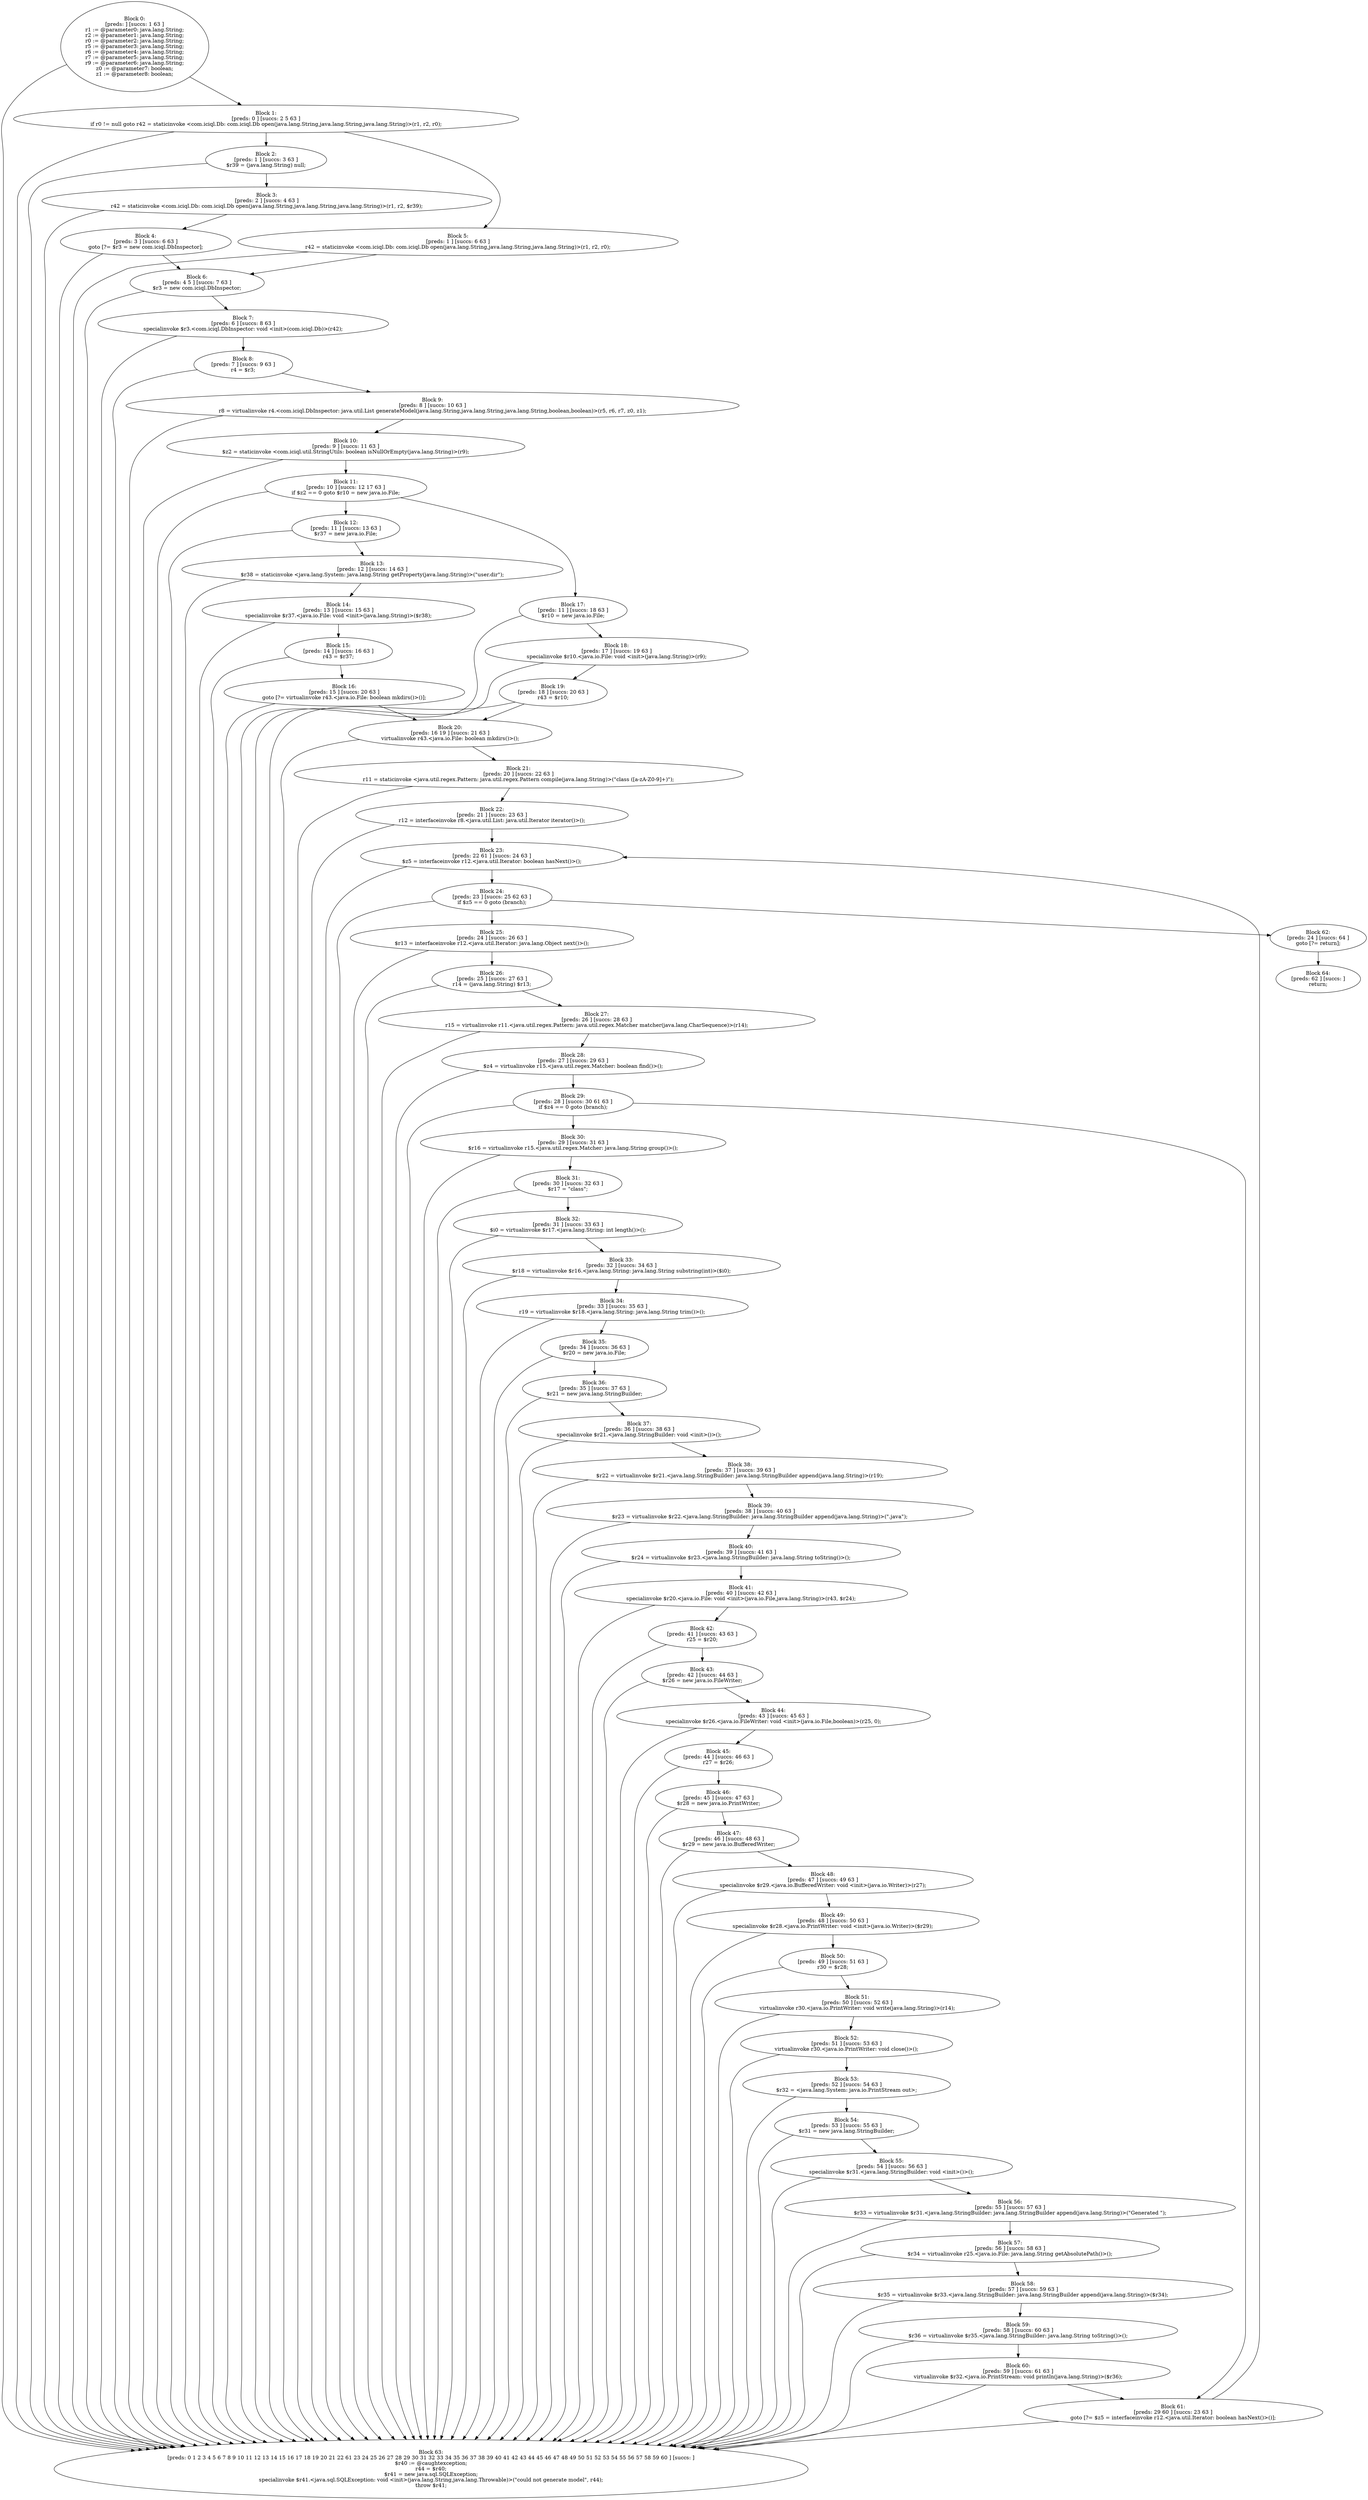 digraph "unitGraph" {
    "Block 0:
[preds: ] [succs: 1 63 ]
r1 := @parameter0: java.lang.String;
r2 := @parameter1: java.lang.String;
r0 := @parameter2: java.lang.String;
r5 := @parameter3: java.lang.String;
r6 := @parameter4: java.lang.String;
r7 := @parameter5: java.lang.String;
r9 := @parameter6: java.lang.String;
z0 := @parameter7: boolean;
z1 := @parameter8: boolean;
"
    "Block 1:
[preds: 0 ] [succs: 2 5 63 ]
if r0 != null goto r42 = staticinvoke <com.iciql.Db: com.iciql.Db open(java.lang.String,java.lang.String,java.lang.String)>(r1, r2, r0);
"
    "Block 2:
[preds: 1 ] [succs: 3 63 ]
$r39 = (java.lang.String) null;
"
    "Block 3:
[preds: 2 ] [succs: 4 63 ]
r42 = staticinvoke <com.iciql.Db: com.iciql.Db open(java.lang.String,java.lang.String,java.lang.String)>(r1, r2, $r39);
"
    "Block 4:
[preds: 3 ] [succs: 6 63 ]
goto [?= $r3 = new com.iciql.DbInspector];
"
    "Block 5:
[preds: 1 ] [succs: 6 63 ]
r42 = staticinvoke <com.iciql.Db: com.iciql.Db open(java.lang.String,java.lang.String,java.lang.String)>(r1, r2, r0);
"
    "Block 6:
[preds: 4 5 ] [succs: 7 63 ]
$r3 = new com.iciql.DbInspector;
"
    "Block 7:
[preds: 6 ] [succs: 8 63 ]
specialinvoke $r3.<com.iciql.DbInspector: void <init>(com.iciql.Db)>(r42);
"
    "Block 8:
[preds: 7 ] [succs: 9 63 ]
r4 = $r3;
"
    "Block 9:
[preds: 8 ] [succs: 10 63 ]
r8 = virtualinvoke r4.<com.iciql.DbInspector: java.util.List generateModel(java.lang.String,java.lang.String,java.lang.String,boolean,boolean)>(r5, r6, r7, z0, z1);
"
    "Block 10:
[preds: 9 ] [succs: 11 63 ]
$z2 = staticinvoke <com.iciql.util.StringUtils: boolean isNullOrEmpty(java.lang.String)>(r9);
"
    "Block 11:
[preds: 10 ] [succs: 12 17 63 ]
if $z2 == 0 goto $r10 = new java.io.File;
"
    "Block 12:
[preds: 11 ] [succs: 13 63 ]
$r37 = new java.io.File;
"
    "Block 13:
[preds: 12 ] [succs: 14 63 ]
$r38 = staticinvoke <java.lang.System: java.lang.String getProperty(java.lang.String)>(\"user.dir\");
"
    "Block 14:
[preds: 13 ] [succs: 15 63 ]
specialinvoke $r37.<java.io.File: void <init>(java.lang.String)>($r38);
"
    "Block 15:
[preds: 14 ] [succs: 16 63 ]
r43 = $r37;
"
    "Block 16:
[preds: 15 ] [succs: 20 63 ]
goto [?= virtualinvoke r43.<java.io.File: boolean mkdirs()>()];
"
    "Block 17:
[preds: 11 ] [succs: 18 63 ]
$r10 = new java.io.File;
"
    "Block 18:
[preds: 17 ] [succs: 19 63 ]
specialinvoke $r10.<java.io.File: void <init>(java.lang.String)>(r9);
"
    "Block 19:
[preds: 18 ] [succs: 20 63 ]
r43 = $r10;
"
    "Block 20:
[preds: 16 19 ] [succs: 21 63 ]
virtualinvoke r43.<java.io.File: boolean mkdirs()>();
"
    "Block 21:
[preds: 20 ] [succs: 22 63 ]
r11 = staticinvoke <java.util.regex.Pattern: java.util.regex.Pattern compile(java.lang.String)>(\"class ([a-zA-Z0-9]+)\");
"
    "Block 22:
[preds: 21 ] [succs: 23 63 ]
r12 = interfaceinvoke r8.<java.util.List: java.util.Iterator iterator()>();
"
    "Block 23:
[preds: 22 61 ] [succs: 24 63 ]
$z5 = interfaceinvoke r12.<java.util.Iterator: boolean hasNext()>();
"
    "Block 24:
[preds: 23 ] [succs: 25 62 63 ]
if $z5 == 0 goto (branch);
"
    "Block 25:
[preds: 24 ] [succs: 26 63 ]
$r13 = interfaceinvoke r12.<java.util.Iterator: java.lang.Object next()>();
"
    "Block 26:
[preds: 25 ] [succs: 27 63 ]
r14 = (java.lang.String) $r13;
"
    "Block 27:
[preds: 26 ] [succs: 28 63 ]
r15 = virtualinvoke r11.<java.util.regex.Pattern: java.util.regex.Matcher matcher(java.lang.CharSequence)>(r14);
"
    "Block 28:
[preds: 27 ] [succs: 29 63 ]
$z4 = virtualinvoke r15.<java.util.regex.Matcher: boolean find()>();
"
    "Block 29:
[preds: 28 ] [succs: 30 61 63 ]
if $z4 == 0 goto (branch);
"
    "Block 30:
[preds: 29 ] [succs: 31 63 ]
$r16 = virtualinvoke r15.<java.util.regex.Matcher: java.lang.String group()>();
"
    "Block 31:
[preds: 30 ] [succs: 32 63 ]
$r17 = \"class\";
"
    "Block 32:
[preds: 31 ] [succs: 33 63 ]
$i0 = virtualinvoke $r17.<java.lang.String: int length()>();
"
    "Block 33:
[preds: 32 ] [succs: 34 63 ]
$r18 = virtualinvoke $r16.<java.lang.String: java.lang.String substring(int)>($i0);
"
    "Block 34:
[preds: 33 ] [succs: 35 63 ]
r19 = virtualinvoke $r18.<java.lang.String: java.lang.String trim()>();
"
    "Block 35:
[preds: 34 ] [succs: 36 63 ]
$r20 = new java.io.File;
"
    "Block 36:
[preds: 35 ] [succs: 37 63 ]
$r21 = new java.lang.StringBuilder;
"
    "Block 37:
[preds: 36 ] [succs: 38 63 ]
specialinvoke $r21.<java.lang.StringBuilder: void <init>()>();
"
    "Block 38:
[preds: 37 ] [succs: 39 63 ]
$r22 = virtualinvoke $r21.<java.lang.StringBuilder: java.lang.StringBuilder append(java.lang.String)>(r19);
"
    "Block 39:
[preds: 38 ] [succs: 40 63 ]
$r23 = virtualinvoke $r22.<java.lang.StringBuilder: java.lang.StringBuilder append(java.lang.String)>(\".java\");
"
    "Block 40:
[preds: 39 ] [succs: 41 63 ]
$r24 = virtualinvoke $r23.<java.lang.StringBuilder: java.lang.String toString()>();
"
    "Block 41:
[preds: 40 ] [succs: 42 63 ]
specialinvoke $r20.<java.io.File: void <init>(java.io.File,java.lang.String)>(r43, $r24);
"
    "Block 42:
[preds: 41 ] [succs: 43 63 ]
r25 = $r20;
"
    "Block 43:
[preds: 42 ] [succs: 44 63 ]
$r26 = new java.io.FileWriter;
"
    "Block 44:
[preds: 43 ] [succs: 45 63 ]
specialinvoke $r26.<java.io.FileWriter: void <init>(java.io.File,boolean)>(r25, 0);
"
    "Block 45:
[preds: 44 ] [succs: 46 63 ]
r27 = $r26;
"
    "Block 46:
[preds: 45 ] [succs: 47 63 ]
$r28 = new java.io.PrintWriter;
"
    "Block 47:
[preds: 46 ] [succs: 48 63 ]
$r29 = new java.io.BufferedWriter;
"
    "Block 48:
[preds: 47 ] [succs: 49 63 ]
specialinvoke $r29.<java.io.BufferedWriter: void <init>(java.io.Writer)>(r27);
"
    "Block 49:
[preds: 48 ] [succs: 50 63 ]
specialinvoke $r28.<java.io.PrintWriter: void <init>(java.io.Writer)>($r29);
"
    "Block 50:
[preds: 49 ] [succs: 51 63 ]
r30 = $r28;
"
    "Block 51:
[preds: 50 ] [succs: 52 63 ]
virtualinvoke r30.<java.io.PrintWriter: void write(java.lang.String)>(r14);
"
    "Block 52:
[preds: 51 ] [succs: 53 63 ]
virtualinvoke r30.<java.io.PrintWriter: void close()>();
"
    "Block 53:
[preds: 52 ] [succs: 54 63 ]
$r32 = <java.lang.System: java.io.PrintStream out>;
"
    "Block 54:
[preds: 53 ] [succs: 55 63 ]
$r31 = new java.lang.StringBuilder;
"
    "Block 55:
[preds: 54 ] [succs: 56 63 ]
specialinvoke $r31.<java.lang.StringBuilder: void <init>()>();
"
    "Block 56:
[preds: 55 ] [succs: 57 63 ]
$r33 = virtualinvoke $r31.<java.lang.StringBuilder: java.lang.StringBuilder append(java.lang.String)>(\"Generated \");
"
    "Block 57:
[preds: 56 ] [succs: 58 63 ]
$r34 = virtualinvoke r25.<java.io.File: java.lang.String getAbsolutePath()>();
"
    "Block 58:
[preds: 57 ] [succs: 59 63 ]
$r35 = virtualinvoke $r33.<java.lang.StringBuilder: java.lang.StringBuilder append(java.lang.String)>($r34);
"
    "Block 59:
[preds: 58 ] [succs: 60 63 ]
$r36 = virtualinvoke $r35.<java.lang.StringBuilder: java.lang.String toString()>();
"
    "Block 60:
[preds: 59 ] [succs: 61 63 ]
virtualinvoke $r32.<java.io.PrintStream: void println(java.lang.String)>($r36);
"
    "Block 61:
[preds: 29 60 ] [succs: 23 63 ]
goto [?= $z5 = interfaceinvoke r12.<java.util.Iterator: boolean hasNext()>()];
"
    "Block 62:
[preds: 24 ] [succs: 64 ]
goto [?= return];
"
    "Block 63:
[preds: 0 1 2 3 4 5 6 7 8 9 10 11 12 13 14 15 16 17 18 19 20 21 22 61 23 24 25 26 27 28 29 30 31 32 33 34 35 36 37 38 39 40 41 42 43 44 45 46 47 48 49 50 51 52 53 54 55 56 57 58 59 60 ] [succs: ]
$r40 := @caughtexception;
r44 = $r40;
$r41 = new java.sql.SQLException;
specialinvoke $r41.<java.sql.SQLException: void <init>(java.lang.String,java.lang.Throwable)>(\"could not generate model\", r44);
throw $r41;
"
    "Block 64:
[preds: 62 ] [succs: ]
return;
"
    "Block 0:
[preds: ] [succs: 1 63 ]
r1 := @parameter0: java.lang.String;
r2 := @parameter1: java.lang.String;
r0 := @parameter2: java.lang.String;
r5 := @parameter3: java.lang.String;
r6 := @parameter4: java.lang.String;
r7 := @parameter5: java.lang.String;
r9 := @parameter6: java.lang.String;
z0 := @parameter7: boolean;
z1 := @parameter8: boolean;
"->"Block 1:
[preds: 0 ] [succs: 2 5 63 ]
if r0 != null goto r42 = staticinvoke <com.iciql.Db: com.iciql.Db open(java.lang.String,java.lang.String,java.lang.String)>(r1, r2, r0);
";
    "Block 0:
[preds: ] [succs: 1 63 ]
r1 := @parameter0: java.lang.String;
r2 := @parameter1: java.lang.String;
r0 := @parameter2: java.lang.String;
r5 := @parameter3: java.lang.String;
r6 := @parameter4: java.lang.String;
r7 := @parameter5: java.lang.String;
r9 := @parameter6: java.lang.String;
z0 := @parameter7: boolean;
z1 := @parameter8: boolean;
"->"Block 63:
[preds: 0 1 2 3 4 5 6 7 8 9 10 11 12 13 14 15 16 17 18 19 20 21 22 61 23 24 25 26 27 28 29 30 31 32 33 34 35 36 37 38 39 40 41 42 43 44 45 46 47 48 49 50 51 52 53 54 55 56 57 58 59 60 ] [succs: ]
$r40 := @caughtexception;
r44 = $r40;
$r41 = new java.sql.SQLException;
specialinvoke $r41.<java.sql.SQLException: void <init>(java.lang.String,java.lang.Throwable)>(\"could not generate model\", r44);
throw $r41;
";
    "Block 1:
[preds: 0 ] [succs: 2 5 63 ]
if r0 != null goto r42 = staticinvoke <com.iciql.Db: com.iciql.Db open(java.lang.String,java.lang.String,java.lang.String)>(r1, r2, r0);
"->"Block 2:
[preds: 1 ] [succs: 3 63 ]
$r39 = (java.lang.String) null;
";
    "Block 1:
[preds: 0 ] [succs: 2 5 63 ]
if r0 != null goto r42 = staticinvoke <com.iciql.Db: com.iciql.Db open(java.lang.String,java.lang.String,java.lang.String)>(r1, r2, r0);
"->"Block 5:
[preds: 1 ] [succs: 6 63 ]
r42 = staticinvoke <com.iciql.Db: com.iciql.Db open(java.lang.String,java.lang.String,java.lang.String)>(r1, r2, r0);
";
    "Block 1:
[preds: 0 ] [succs: 2 5 63 ]
if r0 != null goto r42 = staticinvoke <com.iciql.Db: com.iciql.Db open(java.lang.String,java.lang.String,java.lang.String)>(r1, r2, r0);
"->"Block 63:
[preds: 0 1 2 3 4 5 6 7 8 9 10 11 12 13 14 15 16 17 18 19 20 21 22 61 23 24 25 26 27 28 29 30 31 32 33 34 35 36 37 38 39 40 41 42 43 44 45 46 47 48 49 50 51 52 53 54 55 56 57 58 59 60 ] [succs: ]
$r40 := @caughtexception;
r44 = $r40;
$r41 = new java.sql.SQLException;
specialinvoke $r41.<java.sql.SQLException: void <init>(java.lang.String,java.lang.Throwable)>(\"could not generate model\", r44);
throw $r41;
";
    "Block 2:
[preds: 1 ] [succs: 3 63 ]
$r39 = (java.lang.String) null;
"->"Block 3:
[preds: 2 ] [succs: 4 63 ]
r42 = staticinvoke <com.iciql.Db: com.iciql.Db open(java.lang.String,java.lang.String,java.lang.String)>(r1, r2, $r39);
";
    "Block 2:
[preds: 1 ] [succs: 3 63 ]
$r39 = (java.lang.String) null;
"->"Block 63:
[preds: 0 1 2 3 4 5 6 7 8 9 10 11 12 13 14 15 16 17 18 19 20 21 22 61 23 24 25 26 27 28 29 30 31 32 33 34 35 36 37 38 39 40 41 42 43 44 45 46 47 48 49 50 51 52 53 54 55 56 57 58 59 60 ] [succs: ]
$r40 := @caughtexception;
r44 = $r40;
$r41 = new java.sql.SQLException;
specialinvoke $r41.<java.sql.SQLException: void <init>(java.lang.String,java.lang.Throwable)>(\"could not generate model\", r44);
throw $r41;
";
    "Block 3:
[preds: 2 ] [succs: 4 63 ]
r42 = staticinvoke <com.iciql.Db: com.iciql.Db open(java.lang.String,java.lang.String,java.lang.String)>(r1, r2, $r39);
"->"Block 4:
[preds: 3 ] [succs: 6 63 ]
goto [?= $r3 = new com.iciql.DbInspector];
";
    "Block 3:
[preds: 2 ] [succs: 4 63 ]
r42 = staticinvoke <com.iciql.Db: com.iciql.Db open(java.lang.String,java.lang.String,java.lang.String)>(r1, r2, $r39);
"->"Block 63:
[preds: 0 1 2 3 4 5 6 7 8 9 10 11 12 13 14 15 16 17 18 19 20 21 22 61 23 24 25 26 27 28 29 30 31 32 33 34 35 36 37 38 39 40 41 42 43 44 45 46 47 48 49 50 51 52 53 54 55 56 57 58 59 60 ] [succs: ]
$r40 := @caughtexception;
r44 = $r40;
$r41 = new java.sql.SQLException;
specialinvoke $r41.<java.sql.SQLException: void <init>(java.lang.String,java.lang.Throwable)>(\"could not generate model\", r44);
throw $r41;
";
    "Block 4:
[preds: 3 ] [succs: 6 63 ]
goto [?= $r3 = new com.iciql.DbInspector];
"->"Block 6:
[preds: 4 5 ] [succs: 7 63 ]
$r3 = new com.iciql.DbInspector;
";
    "Block 4:
[preds: 3 ] [succs: 6 63 ]
goto [?= $r3 = new com.iciql.DbInspector];
"->"Block 63:
[preds: 0 1 2 3 4 5 6 7 8 9 10 11 12 13 14 15 16 17 18 19 20 21 22 61 23 24 25 26 27 28 29 30 31 32 33 34 35 36 37 38 39 40 41 42 43 44 45 46 47 48 49 50 51 52 53 54 55 56 57 58 59 60 ] [succs: ]
$r40 := @caughtexception;
r44 = $r40;
$r41 = new java.sql.SQLException;
specialinvoke $r41.<java.sql.SQLException: void <init>(java.lang.String,java.lang.Throwable)>(\"could not generate model\", r44);
throw $r41;
";
    "Block 5:
[preds: 1 ] [succs: 6 63 ]
r42 = staticinvoke <com.iciql.Db: com.iciql.Db open(java.lang.String,java.lang.String,java.lang.String)>(r1, r2, r0);
"->"Block 6:
[preds: 4 5 ] [succs: 7 63 ]
$r3 = new com.iciql.DbInspector;
";
    "Block 5:
[preds: 1 ] [succs: 6 63 ]
r42 = staticinvoke <com.iciql.Db: com.iciql.Db open(java.lang.String,java.lang.String,java.lang.String)>(r1, r2, r0);
"->"Block 63:
[preds: 0 1 2 3 4 5 6 7 8 9 10 11 12 13 14 15 16 17 18 19 20 21 22 61 23 24 25 26 27 28 29 30 31 32 33 34 35 36 37 38 39 40 41 42 43 44 45 46 47 48 49 50 51 52 53 54 55 56 57 58 59 60 ] [succs: ]
$r40 := @caughtexception;
r44 = $r40;
$r41 = new java.sql.SQLException;
specialinvoke $r41.<java.sql.SQLException: void <init>(java.lang.String,java.lang.Throwable)>(\"could not generate model\", r44);
throw $r41;
";
    "Block 6:
[preds: 4 5 ] [succs: 7 63 ]
$r3 = new com.iciql.DbInspector;
"->"Block 7:
[preds: 6 ] [succs: 8 63 ]
specialinvoke $r3.<com.iciql.DbInspector: void <init>(com.iciql.Db)>(r42);
";
    "Block 6:
[preds: 4 5 ] [succs: 7 63 ]
$r3 = new com.iciql.DbInspector;
"->"Block 63:
[preds: 0 1 2 3 4 5 6 7 8 9 10 11 12 13 14 15 16 17 18 19 20 21 22 61 23 24 25 26 27 28 29 30 31 32 33 34 35 36 37 38 39 40 41 42 43 44 45 46 47 48 49 50 51 52 53 54 55 56 57 58 59 60 ] [succs: ]
$r40 := @caughtexception;
r44 = $r40;
$r41 = new java.sql.SQLException;
specialinvoke $r41.<java.sql.SQLException: void <init>(java.lang.String,java.lang.Throwable)>(\"could not generate model\", r44);
throw $r41;
";
    "Block 7:
[preds: 6 ] [succs: 8 63 ]
specialinvoke $r3.<com.iciql.DbInspector: void <init>(com.iciql.Db)>(r42);
"->"Block 8:
[preds: 7 ] [succs: 9 63 ]
r4 = $r3;
";
    "Block 7:
[preds: 6 ] [succs: 8 63 ]
specialinvoke $r3.<com.iciql.DbInspector: void <init>(com.iciql.Db)>(r42);
"->"Block 63:
[preds: 0 1 2 3 4 5 6 7 8 9 10 11 12 13 14 15 16 17 18 19 20 21 22 61 23 24 25 26 27 28 29 30 31 32 33 34 35 36 37 38 39 40 41 42 43 44 45 46 47 48 49 50 51 52 53 54 55 56 57 58 59 60 ] [succs: ]
$r40 := @caughtexception;
r44 = $r40;
$r41 = new java.sql.SQLException;
specialinvoke $r41.<java.sql.SQLException: void <init>(java.lang.String,java.lang.Throwable)>(\"could not generate model\", r44);
throw $r41;
";
    "Block 8:
[preds: 7 ] [succs: 9 63 ]
r4 = $r3;
"->"Block 9:
[preds: 8 ] [succs: 10 63 ]
r8 = virtualinvoke r4.<com.iciql.DbInspector: java.util.List generateModel(java.lang.String,java.lang.String,java.lang.String,boolean,boolean)>(r5, r6, r7, z0, z1);
";
    "Block 8:
[preds: 7 ] [succs: 9 63 ]
r4 = $r3;
"->"Block 63:
[preds: 0 1 2 3 4 5 6 7 8 9 10 11 12 13 14 15 16 17 18 19 20 21 22 61 23 24 25 26 27 28 29 30 31 32 33 34 35 36 37 38 39 40 41 42 43 44 45 46 47 48 49 50 51 52 53 54 55 56 57 58 59 60 ] [succs: ]
$r40 := @caughtexception;
r44 = $r40;
$r41 = new java.sql.SQLException;
specialinvoke $r41.<java.sql.SQLException: void <init>(java.lang.String,java.lang.Throwable)>(\"could not generate model\", r44);
throw $r41;
";
    "Block 9:
[preds: 8 ] [succs: 10 63 ]
r8 = virtualinvoke r4.<com.iciql.DbInspector: java.util.List generateModel(java.lang.String,java.lang.String,java.lang.String,boolean,boolean)>(r5, r6, r7, z0, z1);
"->"Block 10:
[preds: 9 ] [succs: 11 63 ]
$z2 = staticinvoke <com.iciql.util.StringUtils: boolean isNullOrEmpty(java.lang.String)>(r9);
";
    "Block 9:
[preds: 8 ] [succs: 10 63 ]
r8 = virtualinvoke r4.<com.iciql.DbInspector: java.util.List generateModel(java.lang.String,java.lang.String,java.lang.String,boolean,boolean)>(r5, r6, r7, z0, z1);
"->"Block 63:
[preds: 0 1 2 3 4 5 6 7 8 9 10 11 12 13 14 15 16 17 18 19 20 21 22 61 23 24 25 26 27 28 29 30 31 32 33 34 35 36 37 38 39 40 41 42 43 44 45 46 47 48 49 50 51 52 53 54 55 56 57 58 59 60 ] [succs: ]
$r40 := @caughtexception;
r44 = $r40;
$r41 = new java.sql.SQLException;
specialinvoke $r41.<java.sql.SQLException: void <init>(java.lang.String,java.lang.Throwable)>(\"could not generate model\", r44);
throw $r41;
";
    "Block 10:
[preds: 9 ] [succs: 11 63 ]
$z2 = staticinvoke <com.iciql.util.StringUtils: boolean isNullOrEmpty(java.lang.String)>(r9);
"->"Block 11:
[preds: 10 ] [succs: 12 17 63 ]
if $z2 == 0 goto $r10 = new java.io.File;
";
    "Block 10:
[preds: 9 ] [succs: 11 63 ]
$z2 = staticinvoke <com.iciql.util.StringUtils: boolean isNullOrEmpty(java.lang.String)>(r9);
"->"Block 63:
[preds: 0 1 2 3 4 5 6 7 8 9 10 11 12 13 14 15 16 17 18 19 20 21 22 61 23 24 25 26 27 28 29 30 31 32 33 34 35 36 37 38 39 40 41 42 43 44 45 46 47 48 49 50 51 52 53 54 55 56 57 58 59 60 ] [succs: ]
$r40 := @caughtexception;
r44 = $r40;
$r41 = new java.sql.SQLException;
specialinvoke $r41.<java.sql.SQLException: void <init>(java.lang.String,java.lang.Throwable)>(\"could not generate model\", r44);
throw $r41;
";
    "Block 11:
[preds: 10 ] [succs: 12 17 63 ]
if $z2 == 0 goto $r10 = new java.io.File;
"->"Block 12:
[preds: 11 ] [succs: 13 63 ]
$r37 = new java.io.File;
";
    "Block 11:
[preds: 10 ] [succs: 12 17 63 ]
if $z2 == 0 goto $r10 = new java.io.File;
"->"Block 17:
[preds: 11 ] [succs: 18 63 ]
$r10 = new java.io.File;
";
    "Block 11:
[preds: 10 ] [succs: 12 17 63 ]
if $z2 == 0 goto $r10 = new java.io.File;
"->"Block 63:
[preds: 0 1 2 3 4 5 6 7 8 9 10 11 12 13 14 15 16 17 18 19 20 21 22 61 23 24 25 26 27 28 29 30 31 32 33 34 35 36 37 38 39 40 41 42 43 44 45 46 47 48 49 50 51 52 53 54 55 56 57 58 59 60 ] [succs: ]
$r40 := @caughtexception;
r44 = $r40;
$r41 = new java.sql.SQLException;
specialinvoke $r41.<java.sql.SQLException: void <init>(java.lang.String,java.lang.Throwable)>(\"could not generate model\", r44);
throw $r41;
";
    "Block 12:
[preds: 11 ] [succs: 13 63 ]
$r37 = new java.io.File;
"->"Block 13:
[preds: 12 ] [succs: 14 63 ]
$r38 = staticinvoke <java.lang.System: java.lang.String getProperty(java.lang.String)>(\"user.dir\");
";
    "Block 12:
[preds: 11 ] [succs: 13 63 ]
$r37 = new java.io.File;
"->"Block 63:
[preds: 0 1 2 3 4 5 6 7 8 9 10 11 12 13 14 15 16 17 18 19 20 21 22 61 23 24 25 26 27 28 29 30 31 32 33 34 35 36 37 38 39 40 41 42 43 44 45 46 47 48 49 50 51 52 53 54 55 56 57 58 59 60 ] [succs: ]
$r40 := @caughtexception;
r44 = $r40;
$r41 = new java.sql.SQLException;
specialinvoke $r41.<java.sql.SQLException: void <init>(java.lang.String,java.lang.Throwable)>(\"could not generate model\", r44);
throw $r41;
";
    "Block 13:
[preds: 12 ] [succs: 14 63 ]
$r38 = staticinvoke <java.lang.System: java.lang.String getProperty(java.lang.String)>(\"user.dir\");
"->"Block 14:
[preds: 13 ] [succs: 15 63 ]
specialinvoke $r37.<java.io.File: void <init>(java.lang.String)>($r38);
";
    "Block 13:
[preds: 12 ] [succs: 14 63 ]
$r38 = staticinvoke <java.lang.System: java.lang.String getProperty(java.lang.String)>(\"user.dir\");
"->"Block 63:
[preds: 0 1 2 3 4 5 6 7 8 9 10 11 12 13 14 15 16 17 18 19 20 21 22 61 23 24 25 26 27 28 29 30 31 32 33 34 35 36 37 38 39 40 41 42 43 44 45 46 47 48 49 50 51 52 53 54 55 56 57 58 59 60 ] [succs: ]
$r40 := @caughtexception;
r44 = $r40;
$r41 = new java.sql.SQLException;
specialinvoke $r41.<java.sql.SQLException: void <init>(java.lang.String,java.lang.Throwable)>(\"could not generate model\", r44);
throw $r41;
";
    "Block 14:
[preds: 13 ] [succs: 15 63 ]
specialinvoke $r37.<java.io.File: void <init>(java.lang.String)>($r38);
"->"Block 15:
[preds: 14 ] [succs: 16 63 ]
r43 = $r37;
";
    "Block 14:
[preds: 13 ] [succs: 15 63 ]
specialinvoke $r37.<java.io.File: void <init>(java.lang.String)>($r38);
"->"Block 63:
[preds: 0 1 2 3 4 5 6 7 8 9 10 11 12 13 14 15 16 17 18 19 20 21 22 61 23 24 25 26 27 28 29 30 31 32 33 34 35 36 37 38 39 40 41 42 43 44 45 46 47 48 49 50 51 52 53 54 55 56 57 58 59 60 ] [succs: ]
$r40 := @caughtexception;
r44 = $r40;
$r41 = new java.sql.SQLException;
specialinvoke $r41.<java.sql.SQLException: void <init>(java.lang.String,java.lang.Throwable)>(\"could not generate model\", r44);
throw $r41;
";
    "Block 15:
[preds: 14 ] [succs: 16 63 ]
r43 = $r37;
"->"Block 16:
[preds: 15 ] [succs: 20 63 ]
goto [?= virtualinvoke r43.<java.io.File: boolean mkdirs()>()];
";
    "Block 15:
[preds: 14 ] [succs: 16 63 ]
r43 = $r37;
"->"Block 63:
[preds: 0 1 2 3 4 5 6 7 8 9 10 11 12 13 14 15 16 17 18 19 20 21 22 61 23 24 25 26 27 28 29 30 31 32 33 34 35 36 37 38 39 40 41 42 43 44 45 46 47 48 49 50 51 52 53 54 55 56 57 58 59 60 ] [succs: ]
$r40 := @caughtexception;
r44 = $r40;
$r41 = new java.sql.SQLException;
specialinvoke $r41.<java.sql.SQLException: void <init>(java.lang.String,java.lang.Throwable)>(\"could not generate model\", r44);
throw $r41;
";
    "Block 16:
[preds: 15 ] [succs: 20 63 ]
goto [?= virtualinvoke r43.<java.io.File: boolean mkdirs()>()];
"->"Block 20:
[preds: 16 19 ] [succs: 21 63 ]
virtualinvoke r43.<java.io.File: boolean mkdirs()>();
";
    "Block 16:
[preds: 15 ] [succs: 20 63 ]
goto [?= virtualinvoke r43.<java.io.File: boolean mkdirs()>()];
"->"Block 63:
[preds: 0 1 2 3 4 5 6 7 8 9 10 11 12 13 14 15 16 17 18 19 20 21 22 61 23 24 25 26 27 28 29 30 31 32 33 34 35 36 37 38 39 40 41 42 43 44 45 46 47 48 49 50 51 52 53 54 55 56 57 58 59 60 ] [succs: ]
$r40 := @caughtexception;
r44 = $r40;
$r41 = new java.sql.SQLException;
specialinvoke $r41.<java.sql.SQLException: void <init>(java.lang.String,java.lang.Throwable)>(\"could not generate model\", r44);
throw $r41;
";
    "Block 17:
[preds: 11 ] [succs: 18 63 ]
$r10 = new java.io.File;
"->"Block 18:
[preds: 17 ] [succs: 19 63 ]
specialinvoke $r10.<java.io.File: void <init>(java.lang.String)>(r9);
";
    "Block 17:
[preds: 11 ] [succs: 18 63 ]
$r10 = new java.io.File;
"->"Block 63:
[preds: 0 1 2 3 4 5 6 7 8 9 10 11 12 13 14 15 16 17 18 19 20 21 22 61 23 24 25 26 27 28 29 30 31 32 33 34 35 36 37 38 39 40 41 42 43 44 45 46 47 48 49 50 51 52 53 54 55 56 57 58 59 60 ] [succs: ]
$r40 := @caughtexception;
r44 = $r40;
$r41 = new java.sql.SQLException;
specialinvoke $r41.<java.sql.SQLException: void <init>(java.lang.String,java.lang.Throwable)>(\"could not generate model\", r44);
throw $r41;
";
    "Block 18:
[preds: 17 ] [succs: 19 63 ]
specialinvoke $r10.<java.io.File: void <init>(java.lang.String)>(r9);
"->"Block 19:
[preds: 18 ] [succs: 20 63 ]
r43 = $r10;
";
    "Block 18:
[preds: 17 ] [succs: 19 63 ]
specialinvoke $r10.<java.io.File: void <init>(java.lang.String)>(r9);
"->"Block 63:
[preds: 0 1 2 3 4 5 6 7 8 9 10 11 12 13 14 15 16 17 18 19 20 21 22 61 23 24 25 26 27 28 29 30 31 32 33 34 35 36 37 38 39 40 41 42 43 44 45 46 47 48 49 50 51 52 53 54 55 56 57 58 59 60 ] [succs: ]
$r40 := @caughtexception;
r44 = $r40;
$r41 = new java.sql.SQLException;
specialinvoke $r41.<java.sql.SQLException: void <init>(java.lang.String,java.lang.Throwable)>(\"could not generate model\", r44);
throw $r41;
";
    "Block 19:
[preds: 18 ] [succs: 20 63 ]
r43 = $r10;
"->"Block 20:
[preds: 16 19 ] [succs: 21 63 ]
virtualinvoke r43.<java.io.File: boolean mkdirs()>();
";
    "Block 19:
[preds: 18 ] [succs: 20 63 ]
r43 = $r10;
"->"Block 63:
[preds: 0 1 2 3 4 5 6 7 8 9 10 11 12 13 14 15 16 17 18 19 20 21 22 61 23 24 25 26 27 28 29 30 31 32 33 34 35 36 37 38 39 40 41 42 43 44 45 46 47 48 49 50 51 52 53 54 55 56 57 58 59 60 ] [succs: ]
$r40 := @caughtexception;
r44 = $r40;
$r41 = new java.sql.SQLException;
specialinvoke $r41.<java.sql.SQLException: void <init>(java.lang.String,java.lang.Throwable)>(\"could not generate model\", r44);
throw $r41;
";
    "Block 20:
[preds: 16 19 ] [succs: 21 63 ]
virtualinvoke r43.<java.io.File: boolean mkdirs()>();
"->"Block 21:
[preds: 20 ] [succs: 22 63 ]
r11 = staticinvoke <java.util.regex.Pattern: java.util.regex.Pattern compile(java.lang.String)>(\"class ([a-zA-Z0-9]+)\");
";
    "Block 20:
[preds: 16 19 ] [succs: 21 63 ]
virtualinvoke r43.<java.io.File: boolean mkdirs()>();
"->"Block 63:
[preds: 0 1 2 3 4 5 6 7 8 9 10 11 12 13 14 15 16 17 18 19 20 21 22 61 23 24 25 26 27 28 29 30 31 32 33 34 35 36 37 38 39 40 41 42 43 44 45 46 47 48 49 50 51 52 53 54 55 56 57 58 59 60 ] [succs: ]
$r40 := @caughtexception;
r44 = $r40;
$r41 = new java.sql.SQLException;
specialinvoke $r41.<java.sql.SQLException: void <init>(java.lang.String,java.lang.Throwable)>(\"could not generate model\", r44);
throw $r41;
";
    "Block 21:
[preds: 20 ] [succs: 22 63 ]
r11 = staticinvoke <java.util.regex.Pattern: java.util.regex.Pattern compile(java.lang.String)>(\"class ([a-zA-Z0-9]+)\");
"->"Block 22:
[preds: 21 ] [succs: 23 63 ]
r12 = interfaceinvoke r8.<java.util.List: java.util.Iterator iterator()>();
";
    "Block 21:
[preds: 20 ] [succs: 22 63 ]
r11 = staticinvoke <java.util.regex.Pattern: java.util.regex.Pattern compile(java.lang.String)>(\"class ([a-zA-Z0-9]+)\");
"->"Block 63:
[preds: 0 1 2 3 4 5 6 7 8 9 10 11 12 13 14 15 16 17 18 19 20 21 22 61 23 24 25 26 27 28 29 30 31 32 33 34 35 36 37 38 39 40 41 42 43 44 45 46 47 48 49 50 51 52 53 54 55 56 57 58 59 60 ] [succs: ]
$r40 := @caughtexception;
r44 = $r40;
$r41 = new java.sql.SQLException;
specialinvoke $r41.<java.sql.SQLException: void <init>(java.lang.String,java.lang.Throwable)>(\"could not generate model\", r44);
throw $r41;
";
    "Block 22:
[preds: 21 ] [succs: 23 63 ]
r12 = interfaceinvoke r8.<java.util.List: java.util.Iterator iterator()>();
"->"Block 23:
[preds: 22 61 ] [succs: 24 63 ]
$z5 = interfaceinvoke r12.<java.util.Iterator: boolean hasNext()>();
";
    "Block 22:
[preds: 21 ] [succs: 23 63 ]
r12 = interfaceinvoke r8.<java.util.List: java.util.Iterator iterator()>();
"->"Block 63:
[preds: 0 1 2 3 4 5 6 7 8 9 10 11 12 13 14 15 16 17 18 19 20 21 22 61 23 24 25 26 27 28 29 30 31 32 33 34 35 36 37 38 39 40 41 42 43 44 45 46 47 48 49 50 51 52 53 54 55 56 57 58 59 60 ] [succs: ]
$r40 := @caughtexception;
r44 = $r40;
$r41 = new java.sql.SQLException;
specialinvoke $r41.<java.sql.SQLException: void <init>(java.lang.String,java.lang.Throwable)>(\"could not generate model\", r44);
throw $r41;
";
    "Block 23:
[preds: 22 61 ] [succs: 24 63 ]
$z5 = interfaceinvoke r12.<java.util.Iterator: boolean hasNext()>();
"->"Block 24:
[preds: 23 ] [succs: 25 62 63 ]
if $z5 == 0 goto (branch);
";
    "Block 23:
[preds: 22 61 ] [succs: 24 63 ]
$z5 = interfaceinvoke r12.<java.util.Iterator: boolean hasNext()>();
"->"Block 63:
[preds: 0 1 2 3 4 5 6 7 8 9 10 11 12 13 14 15 16 17 18 19 20 21 22 61 23 24 25 26 27 28 29 30 31 32 33 34 35 36 37 38 39 40 41 42 43 44 45 46 47 48 49 50 51 52 53 54 55 56 57 58 59 60 ] [succs: ]
$r40 := @caughtexception;
r44 = $r40;
$r41 = new java.sql.SQLException;
specialinvoke $r41.<java.sql.SQLException: void <init>(java.lang.String,java.lang.Throwable)>(\"could not generate model\", r44);
throw $r41;
";
    "Block 24:
[preds: 23 ] [succs: 25 62 63 ]
if $z5 == 0 goto (branch);
"->"Block 25:
[preds: 24 ] [succs: 26 63 ]
$r13 = interfaceinvoke r12.<java.util.Iterator: java.lang.Object next()>();
";
    "Block 24:
[preds: 23 ] [succs: 25 62 63 ]
if $z5 == 0 goto (branch);
"->"Block 62:
[preds: 24 ] [succs: 64 ]
goto [?= return];
";
    "Block 24:
[preds: 23 ] [succs: 25 62 63 ]
if $z5 == 0 goto (branch);
"->"Block 63:
[preds: 0 1 2 3 4 5 6 7 8 9 10 11 12 13 14 15 16 17 18 19 20 21 22 61 23 24 25 26 27 28 29 30 31 32 33 34 35 36 37 38 39 40 41 42 43 44 45 46 47 48 49 50 51 52 53 54 55 56 57 58 59 60 ] [succs: ]
$r40 := @caughtexception;
r44 = $r40;
$r41 = new java.sql.SQLException;
specialinvoke $r41.<java.sql.SQLException: void <init>(java.lang.String,java.lang.Throwable)>(\"could not generate model\", r44);
throw $r41;
";
    "Block 25:
[preds: 24 ] [succs: 26 63 ]
$r13 = interfaceinvoke r12.<java.util.Iterator: java.lang.Object next()>();
"->"Block 26:
[preds: 25 ] [succs: 27 63 ]
r14 = (java.lang.String) $r13;
";
    "Block 25:
[preds: 24 ] [succs: 26 63 ]
$r13 = interfaceinvoke r12.<java.util.Iterator: java.lang.Object next()>();
"->"Block 63:
[preds: 0 1 2 3 4 5 6 7 8 9 10 11 12 13 14 15 16 17 18 19 20 21 22 61 23 24 25 26 27 28 29 30 31 32 33 34 35 36 37 38 39 40 41 42 43 44 45 46 47 48 49 50 51 52 53 54 55 56 57 58 59 60 ] [succs: ]
$r40 := @caughtexception;
r44 = $r40;
$r41 = new java.sql.SQLException;
specialinvoke $r41.<java.sql.SQLException: void <init>(java.lang.String,java.lang.Throwable)>(\"could not generate model\", r44);
throw $r41;
";
    "Block 26:
[preds: 25 ] [succs: 27 63 ]
r14 = (java.lang.String) $r13;
"->"Block 27:
[preds: 26 ] [succs: 28 63 ]
r15 = virtualinvoke r11.<java.util.regex.Pattern: java.util.regex.Matcher matcher(java.lang.CharSequence)>(r14);
";
    "Block 26:
[preds: 25 ] [succs: 27 63 ]
r14 = (java.lang.String) $r13;
"->"Block 63:
[preds: 0 1 2 3 4 5 6 7 8 9 10 11 12 13 14 15 16 17 18 19 20 21 22 61 23 24 25 26 27 28 29 30 31 32 33 34 35 36 37 38 39 40 41 42 43 44 45 46 47 48 49 50 51 52 53 54 55 56 57 58 59 60 ] [succs: ]
$r40 := @caughtexception;
r44 = $r40;
$r41 = new java.sql.SQLException;
specialinvoke $r41.<java.sql.SQLException: void <init>(java.lang.String,java.lang.Throwable)>(\"could not generate model\", r44);
throw $r41;
";
    "Block 27:
[preds: 26 ] [succs: 28 63 ]
r15 = virtualinvoke r11.<java.util.regex.Pattern: java.util.regex.Matcher matcher(java.lang.CharSequence)>(r14);
"->"Block 28:
[preds: 27 ] [succs: 29 63 ]
$z4 = virtualinvoke r15.<java.util.regex.Matcher: boolean find()>();
";
    "Block 27:
[preds: 26 ] [succs: 28 63 ]
r15 = virtualinvoke r11.<java.util.regex.Pattern: java.util.regex.Matcher matcher(java.lang.CharSequence)>(r14);
"->"Block 63:
[preds: 0 1 2 3 4 5 6 7 8 9 10 11 12 13 14 15 16 17 18 19 20 21 22 61 23 24 25 26 27 28 29 30 31 32 33 34 35 36 37 38 39 40 41 42 43 44 45 46 47 48 49 50 51 52 53 54 55 56 57 58 59 60 ] [succs: ]
$r40 := @caughtexception;
r44 = $r40;
$r41 = new java.sql.SQLException;
specialinvoke $r41.<java.sql.SQLException: void <init>(java.lang.String,java.lang.Throwable)>(\"could not generate model\", r44);
throw $r41;
";
    "Block 28:
[preds: 27 ] [succs: 29 63 ]
$z4 = virtualinvoke r15.<java.util.regex.Matcher: boolean find()>();
"->"Block 29:
[preds: 28 ] [succs: 30 61 63 ]
if $z4 == 0 goto (branch);
";
    "Block 28:
[preds: 27 ] [succs: 29 63 ]
$z4 = virtualinvoke r15.<java.util.regex.Matcher: boolean find()>();
"->"Block 63:
[preds: 0 1 2 3 4 5 6 7 8 9 10 11 12 13 14 15 16 17 18 19 20 21 22 61 23 24 25 26 27 28 29 30 31 32 33 34 35 36 37 38 39 40 41 42 43 44 45 46 47 48 49 50 51 52 53 54 55 56 57 58 59 60 ] [succs: ]
$r40 := @caughtexception;
r44 = $r40;
$r41 = new java.sql.SQLException;
specialinvoke $r41.<java.sql.SQLException: void <init>(java.lang.String,java.lang.Throwable)>(\"could not generate model\", r44);
throw $r41;
";
    "Block 29:
[preds: 28 ] [succs: 30 61 63 ]
if $z4 == 0 goto (branch);
"->"Block 30:
[preds: 29 ] [succs: 31 63 ]
$r16 = virtualinvoke r15.<java.util.regex.Matcher: java.lang.String group()>();
";
    "Block 29:
[preds: 28 ] [succs: 30 61 63 ]
if $z4 == 0 goto (branch);
"->"Block 61:
[preds: 29 60 ] [succs: 23 63 ]
goto [?= $z5 = interfaceinvoke r12.<java.util.Iterator: boolean hasNext()>()];
";
    "Block 29:
[preds: 28 ] [succs: 30 61 63 ]
if $z4 == 0 goto (branch);
"->"Block 63:
[preds: 0 1 2 3 4 5 6 7 8 9 10 11 12 13 14 15 16 17 18 19 20 21 22 61 23 24 25 26 27 28 29 30 31 32 33 34 35 36 37 38 39 40 41 42 43 44 45 46 47 48 49 50 51 52 53 54 55 56 57 58 59 60 ] [succs: ]
$r40 := @caughtexception;
r44 = $r40;
$r41 = new java.sql.SQLException;
specialinvoke $r41.<java.sql.SQLException: void <init>(java.lang.String,java.lang.Throwable)>(\"could not generate model\", r44);
throw $r41;
";
    "Block 30:
[preds: 29 ] [succs: 31 63 ]
$r16 = virtualinvoke r15.<java.util.regex.Matcher: java.lang.String group()>();
"->"Block 31:
[preds: 30 ] [succs: 32 63 ]
$r17 = \"class\";
";
    "Block 30:
[preds: 29 ] [succs: 31 63 ]
$r16 = virtualinvoke r15.<java.util.regex.Matcher: java.lang.String group()>();
"->"Block 63:
[preds: 0 1 2 3 4 5 6 7 8 9 10 11 12 13 14 15 16 17 18 19 20 21 22 61 23 24 25 26 27 28 29 30 31 32 33 34 35 36 37 38 39 40 41 42 43 44 45 46 47 48 49 50 51 52 53 54 55 56 57 58 59 60 ] [succs: ]
$r40 := @caughtexception;
r44 = $r40;
$r41 = new java.sql.SQLException;
specialinvoke $r41.<java.sql.SQLException: void <init>(java.lang.String,java.lang.Throwable)>(\"could not generate model\", r44);
throw $r41;
";
    "Block 31:
[preds: 30 ] [succs: 32 63 ]
$r17 = \"class\";
"->"Block 32:
[preds: 31 ] [succs: 33 63 ]
$i0 = virtualinvoke $r17.<java.lang.String: int length()>();
";
    "Block 31:
[preds: 30 ] [succs: 32 63 ]
$r17 = \"class\";
"->"Block 63:
[preds: 0 1 2 3 4 5 6 7 8 9 10 11 12 13 14 15 16 17 18 19 20 21 22 61 23 24 25 26 27 28 29 30 31 32 33 34 35 36 37 38 39 40 41 42 43 44 45 46 47 48 49 50 51 52 53 54 55 56 57 58 59 60 ] [succs: ]
$r40 := @caughtexception;
r44 = $r40;
$r41 = new java.sql.SQLException;
specialinvoke $r41.<java.sql.SQLException: void <init>(java.lang.String,java.lang.Throwable)>(\"could not generate model\", r44);
throw $r41;
";
    "Block 32:
[preds: 31 ] [succs: 33 63 ]
$i0 = virtualinvoke $r17.<java.lang.String: int length()>();
"->"Block 33:
[preds: 32 ] [succs: 34 63 ]
$r18 = virtualinvoke $r16.<java.lang.String: java.lang.String substring(int)>($i0);
";
    "Block 32:
[preds: 31 ] [succs: 33 63 ]
$i0 = virtualinvoke $r17.<java.lang.String: int length()>();
"->"Block 63:
[preds: 0 1 2 3 4 5 6 7 8 9 10 11 12 13 14 15 16 17 18 19 20 21 22 61 23 24 25 26 27 28 29 30 31 32 33 34 35 36 37 38 39 40 41 42 43 44 45 46 47 48 49 50 51 52 53 54 55 56 57 58 59 60 ] [succs: ]
$r40 := @caughtexception;
r44 = $r40;
$r41 = new java.sql.SQLException;
specialinvoke $r41.<java.sql.SQLException: void <init>(java.lang.String,java.lang.Throwable)>(\"could not generate model\", r44);
throw $r41;
";
    "Block 33:
[preds: 32 ] [succs: 34 63 ]
$r18 = virtualinvoke $r16.<java.lang.String: java.lang.String substring(int)>($i0);
"->"Block 34:
[preds: 33 ] [succs: 35 63 ]
r19 = virtualinvoke $r18.<java.lang.String: java.lang.String trim()>();
";
    "Block 33:
[preds: 32 ] [succs: 34 63 ]
$r18 = virtualinvoke $r16.<java.lang.String: java.lang.String substring(int)>($i0);
"->"Block 63:
[preds: 0 1 2 3 4 5 6 7 8 9 10 11 12 13 14 15 16 17 18 19 20 21 22 61 23 24 25 26 27 28 29 30 31 32 33 34 35 36 37 38 39 40 41 42 43 44 45 46 47 48 49 50 51 52 53 54 55 56 57 58 59 60 ] [succs: ]
$r40 := @caughtexception;
r44 = $r40;
$r41 = new java.sql.SQLException;
specialinvoke $r41.<java.sql.SQLException: void <init>(java.lang.String,java.lang.Throwable)>(\"could not generate model\", r44);
throw $r41;
";
    "Block 34:
[preds: 33 ] [succs: 35 63 ]
r19 = virtualinvoke $r18.<java.lang.String: java.lang.String trim()>();
"->"Block 35:
[preds: 34 ] [succs: 36 63 ]
$r20 = new java.io.File;
";
    "Block 34:
[preds: 33 ] [succs: 35 63 ]
r19 = virtualinvoke $r18.<java.lang.String: java.lang.String trim()>();
"->"Block 63:
[preds: 0 1 2 3 4 5 6 7 8 9 10 11 12 13 14 15 16 17 18 19 20 21 22 61 23 24 25 26 27 28 29 30 31 32 33 34 35 36 37 38 39 40 41 42 43 44 45 46 47 48 49 50 51 52 53 54 55 56 57 58 59 60 ] [succs: ]
$r40 := @caughtexception;
r44 = $r40;
$r41 = new java.sql.SQLException;
specialinvoke $r41.<java.sql.SQLException: void <init>(java.lang.String,java.lang.Throwable)>(\"could not generate model\", r44);
throw $r41;
";
    "Block 35:
[preds: 34 ] [succs: 36 63 ]
$r20 = new java.io.File;
"->"Block 36:
[preds: 35 ] [succs: 37 63 ]
$r21 = new java.lang.StringBuilder;
";
    "Block 35:
[preds: 34 ] [succs: 36 63 ]
$r20 = new java.io.File;
"->"Block 63:
[preds: 0 1 2 3 4 5 6 7 8 9 10 11 12 13 14 15 16 17 18 19 20 21 22 61 23 24 25 26 27 28 29 30 31 32 33 34 35 36 37 38 39 40 41 42 43 44 45 46 47 48 49 50 51 52 53 54 55 56 57 58 59 60 ] [succs: ]
$r40 := @caughtexception;
r44 = $r40;
$r41 = new java.sql.SQLException;
specialinvoke $r41.<java.sql.SQLException: void <init>(java.lang.String,java.lang.Throwable)>(\"could not generate model\", r44);
throw $r41;
";
    "Block 36:
[preds: 35 ] [succs: 37 63 ]
$r21 = new java.lang.StringBuilder;
"->"Block 37:
[preds: 36 ] [succs: 38 63 ]
specialinvoke $r21.<java.lang.StringBuilder: void <init>()>();
";
    "Block 36:
[preds: 35 ] [succs: 37 63 ]
$r21 = new java.lang.StringBuilder;
"->"Block 63:
[preds: 0 1 2 3 4 5 6 7 8 9 10 11 12 13 14 15 16 17 18 19 20 21 22 61 23 24 25 26 27 28 29 30 31 32 33 34 35 36 37 38 39 40 41 42 43 44 45 46 47 48 49 50 51 52 53 54 55 56 57 58 59 60 ] [succs: ]
$r40 := @caughtexception;
r44 = $r40;
$r41 = new java.sql.SQLException;
specialinvoke $r41.<java.sql.SQLException: void <init>(java.lang.String,java.lang.Throwable)>(\"could not generate model\", r44);
throw $r41;
";
    "Block 37:
[preds: 36 ] [succs: 38 63 ]
specialinvoke $r21.<java.lang.StringBuilder: void <init>()>();
"->"Block 38:
[preds: 37 ] [succs: 39 63 ]
$r22 = virtualinvoke $r21.<java.lang.StringBuilder: java.lang.StringBuilder append(java.lang.String)>(r19);
";
    "Block 37:
[preds: 36 ] [succs: 38 63 ]
specialinvoke $r21.<java.lang.StringBuilder: void <init>()>();
"->"Block 63:
[preds: 0 1 2 3 4 5 6 7 8 9 10 11 12 13 14 15 16 17 18 19 20 21 22 61 23 24 25 26 27 28 29 30 31 32 33 34 35 36 37 38 39 40 41 42 43 44 45 46 47 48 49 50 51 52 53 54 55 56 57 58 59 60 ] [succs: ]
$r40 := @caughtexception;
r44 = $r40;
$r41 = new java.sql.SQLException;
specialinvoke $r41.<java.sql.SQLException: void <init>(java.lang.String,java.lang.Throwable)>(\"could not generate model\", r44);
throw $r41;
";
    "Block 38:
[preds: 37 ] [succs: 39 63 ]
$r22 = virtualinvoke $r21.<java.lang.StringBuilder: java.lang.StringBuilder append(java.lang.String)>(r19);
"->"Block 39:
[preds: 38 ] [succs: 40 63 ]
$r23 = virtualinvoke $r22.<java.lang.StringBuilder: java.lang.StringBuilder append(java.lang.String)>(\".java\");
";
    "Block 38:
[preds: 37 ] [succs: 39 63 ]
$r22 = virtualinvoke $r21.<java.lang.StringBuilder: java.lang.StringBuilder append(java.lang.String)>(r19);
"->"Block 63:
[preds: 0 1 2 3 4 5 6 7 8 9 10 11 12 13 14 15 16 17 18 19 20 21 22 61 23 24 25 26 27 28 29 30 31 32 33 34 35 36 37 38 39 40 41 42 43 44 45 46 47 48 49 50 51 52 53 54 55 56 57 58 59 60 ] [succs: ]
$r40 := @caughtexception;
r44 = $r40;
$r41 = new java.sql.SQLException;
specialinvoke $r41.<java.sql.SQLException: void <init>(java.lang.String,java.lang.Throwable)>(\"could not generate model\", r44);
throw $r41;
";
    "Block 39:
[preds: 38 ] [succs: 40 63 ]
$r23 = virtualinvoke $r22.<java.lang.StringBuilder: java.lang.StringBuilder append(java.lang.String)>(\".java\");
"->"Block 40:
[preds: 39 ] [succs: 41 63 ]
$r24 = virtualinvoke $r23.<java.lang.StringBuilder: java.lang.String toString()>();
";
    "Block 39:
[preds: 38 ] [succs: 40 63 ]
$r23 = virtualinvoke $r22.<java.lang.StringBuilder: java.lang.StringBuilder append(java.lang.String)>(\".java\");
"->"Block 63:
[preds: 0 1 2 3 4 5 6 7 8 9 10 11 12 13 14 15 16 17 18 19 20 21 22 61 23 24 25 26 27 28 29 30 31 32 33 34 35 36 37 38 39 40 41 42 43 44 45 46 47 48 49 50 51 52 53 54 55 56 57 58 59 60 ] [succs: ]
$r40 := @caughtexception;
r44 = $r40;
$r41 = new java.sql.SQLException;
specialinvoke $r41.<java.sql.SQLException: void <init>(java.lang.String,java.lang.Throwable)>(\"could not generate model\", r44);
throw $r41;
";
    "Block 40:
[preds: 39 ] [succs: 41 63 ]
$r24 = virtualinvoke $r23.<java.lang.StringBuilder: java.lang.String toString()>();
"->"Block 41:
[preds: 40 ] [succs: 42 63 ]
specialinvoke $r20.<java.io.File: void <init>(java.io.File,java.lang.String)>(r43, $r24);
";
    "Block 40:
[preds: 39 ] [succs: 41 63 ]
$r24 = virtualinvoke $r23.<java.lang.StringBuilder: java.lang.String toString()>();
"->"Block 63:
[preds: 0 1 2 3 4 5 6 7 8 9 10 11 12 13 14 15 16 17 18 19 20 21 22 61 23 24 25 26 27 28 29 30 31 32 33 34 35 36 37 38 39 40 41 42 43 44 45 46 47 48 49 50 51 52 53 54 55 56 57 58 59 60 ] [succs: ]
$r40 := @caughtexception;
r44 = $r40;
$r41 = new java.sql.SQLException;
specialinvoke $r41.<java.sql.SQLException: void <init>(java.lang.String,java.lang.Throwable)>(\"could not generate model\", r44);
throw $r41;
";
    "Block 41:
[preds: 40 ] [succs: 42 63 ]
specialinvoke $r20.<java.io.File: void <init>(java.io.File,java.lang.String)>(r43, $r24);
"->"Block 42:
[preds: 41 ] [succs: 43 63 ]
r25 = $r20;
";
    "Block 41:
[preds: 40 ] [succs: 42 63 ]
specialinvoke $r20.<java.io.File: void <init>(java.io.File,java.lang.String)>(r43, $r24);
"->"Block 63:
[preds: 0 1 2 3 4 5 6 7 8 9 10 11 12 13 14 15 16 17 18 19 20 21 22 61 23 24 25 26 27 28 29 30 31 32 33 34 35 36 37 38 39 40 41 42 43 44 45 46 47 48 49 50 51 52 53 54 55 56 57 58 59 60 ] [succs: ]
$r40 := @caughtexception;
r44 = $r40;
$r41 = new java.sql.SQLException;
specialinvoke $r41.<java.sql.SQLException: void <init>(java.lang.String,java.lang.Throwable)>(\"could not generate model\", r44);
throw $r41;
";
    "Block 42:
[preds: 41 ] [succs: 43 63 ]
r25 = $r20;
"->"Block 43:
[preds: 42 ] [succs: 44 63 ]
$r26 = new java.io.FileWriter;
";
    "Block 42:
[preds: 41 ] [succs: 43 63 ]
r25 = $r20;
"->"Block 63:
[preds: 0 1 2 3 4 5 6 7 8 9 10 11 12 13 14 15 16 17 18 19 20 21 22 61 23 24 25 26 27 28 29 30 31 32 33 34 35 36 37 38 39 40 41 42 43 44 45 46 47 48 49 50 51 52 53 54 55 56 57 58 59 60 ] [succs: ]
$r40 := @caughtexception;
r44 = $r40;
$r41 = new java.sql.SQLException;
specialinvoke $r41.<java.sql.SQLException: void <init>(java.lang.String,java.lang.Throwable)>(\"could not generate model\", r44);
throw $r41;
";
    "Block 43:
[preds: 42 ] [succs: 44 63 ]
$r26 = new java.io.FileWriter;
"->"Block 44:
[preds: 43 ] [succs: 45 63 ]
specialinvoke $r26.<java.io.FileWriter: void <init>(java.io.File,boolean)>(r25, 0);
";
    "Block 43:
[preds: 42 ] [succs: 44 63 ]
$r26 = new java.io.FileWriter;
"->"Block 63:
[preds: 0 1 2 3 4 5 6 7 8 9 10 11 12 13 14 15 16 17 18 19 20 21 22 61 23 24 25 26 27 28 29 30 31 32 33 34 35 36 37 38 39 40 41 42 43 44 45 46 47 48 49 50 51 52 53 54 55 56 57 58 59 60 ] [succs: ]
$r40 := @caughtexception;
r44 = $r40;
$r41 = new java.sql.SQLException;
specialinvoke $r41.<java.sql.SQLException: void <init>(java.lang.String,java.lang.Throwable)>(\"could not generate model\", r44);
throw $r41;
";
    "Block 44:
[preds: 43 ] [succs: 45 63 ]
specialinvoke $r26.<java.io.FileWriter: void <init>(java.io.File,boolean)>(r25, 0);
"->"Block 45:
[preds: 44 ] [succs: 46 63 ]
r27 = $r26;
";
    "Block 44:
[preds: 43 ] [succs: 45 63 ]
specialinvoke $r26.<java.io.FileWriter: void <init>(java.io.File,boolean)>(r25, 0);
"->"Block 63:
[preds: 0 1 2 3 4 5 6 7 8 9 10 11 12 13 14 15 16 17 18 19 20 21 22 61 23 24 25 26 27 28 29 30 31 32 33 34 35 36 37 38 39 40 41 42 43 44 45 46 47 48 49 50 51 52 53 54 55 56 57 58 59 60 ] [succs: ]
$r40 := @caughtexception;
r44 = $r40;
$r41 = new java.sql.SQLException;
specialinvoke $r41.<java.sql.SQLException: void <init>(java.lang.String,java.lang.Throwable)>(\"could not generate model\", r44);
throw $r41;
";
    "Block 45:
[preds: 44 ] [succs: 46 63 ]
r27 = $r26;
"->"Block 46:
[preds: 45 ] [succs: 47 63 ]
$r28 = new java.io.PrintWriter;
";
    "Block 45:
[preds: 44 ] [succs: 46 63 ]
r27 = $r26;
"->"Block 63:
[preds: 0 1 2 3 4 5 6 7 8 9 10 11 12 13 14 15 16 17 18 19 20 21 22 61 23 24 25 26 27 28 29 30 31 32 33 34 35 36 37 38 39 40 41 42 43 44 45 46 47 48 49 50 51 52 53 54 55 56 57 58 59 60 ] [succs: ]
$r40 := @caughtexception;
r44 = $r40;
$r41 = new java.sql.SQLException;
specialinvoke $r41.<java.sql.SQLException: void <init>(java.lang.String,java.lang.Throwable)>(\"could not generate model\", r44);
throw $r41;
";
    "Block 46:
[preds: 45 ] [succs: 47 63 ]
$r28 = new java.io.PrintWriter;
"->"Block 47:
[preds: 46 ] [succs: 48 63 ]
$r29 = new java.io.BufferedWriter;
";
    "Block 46:
[preds: 45 ] [succs: 47 63 ]
$r28 = new java.io.PrintWriter;
"->"Block 63:
[preds: 0 1 2 3 4 5 6 7 8 9 10 11 12 13 14 15 16 17 18 19 20 21 22 61 23 24 25 26 27 28 29 30 31 32 33 34 35 36 37 38 39 40 41 42 43 44 45 46 47 48 49 50 51 52 53 54 55 56 57 58 59 60 ] [succs: ]
$r40 := @caughtexception;
r44 = $r40;
$r41 = new java.sql.SQLException;
specialinvoke $r41.<java.sql.SQLException: void <init>(java.lang.String,java.lang.Throwable)>(\"could not generate model\", r44);
throw $r41;
";
    "Block 47:
[preds: 46 ] [succs: 48 63 ]
$r29 = new java.io.BufferedWriter;
"->"Block 48:
[preds: 47 ] [succs: 49 63 ]
specialinvoke $r29.<java.io.BufferedWriter: void <init>(java.io.Writer)>(r27);
";
    "Block 47:
[preds: 46 ] [succs: 48 63 ]
$r29 = new java.io.BufferedWriter;
"->"Block 63:
[preds: 0 1 2 3 4 5 6 7 8 9 10 11 12 13 14 15 16 17 18 19 20 21 22 61 23 24 25 26 27 28 29 30 31 32 33 34 35 36 37 38 39 40 41 42 43 44 45 46 47 48 49 50 51 52 53 54 55 56 57 58 59 60 ] [succs: ]
$r40 := @caughtexception;
r44 = $r40;
$r41 = new java.sql.SQLException;
specialinvoke $r41.<java.sql.SQLException: void <init>(java.lang.String,java.lang.Throwable)>(\"could not generate model\", r44);
throw $r41;
";
    "Block 48:
[preds: 47 ] [succs: 49 63 ]
specialinvoke $r29.<java.io.BufferedWriter: void <init>(java.io.Writer)>(r27);
"->"Block 49:
[preds: 48 ] [succs: 50 63 ]
specialinvoke $r28.<java.io.PrintWriter: void <init>(java.io.Writer)>($r29);
";
    "Block 48:
[preds: 47 ] [succs: 49 63 ]
specialinvoke $r29.<java.io.BufferedWriter: void <init>(java.io.Writer)>(r27);
"->"Block 63:
[preds: 0 1 2 3 4 5 6 7 8 9 10 11 12 13 14 15 16 17 18 19 20 21 22 61 23 24 25 26 27 28 29 30 31 32 33 34 35 36 37 38 39 40 41 42 43 44 45 46 47 48 49 50 51 52 53 54 55 56 57 58 59 60 ] [succs: ]
$r40 := @caughtexception;
r44 = $r40;
$r41 = new java.sql.SQLException;
specialinvoke $r41.<java.sql.SQLException: void <init>(java.lang.String,java.lang.Throwable)>(\"could not generate model\", r44);
throw $r41;
";
    "Block 49:
[preds: 48 ] [succs: 50 63 ]
specialinvoke $r28.<java.io.PrintWriter: void <init>(java.io.Writer)>($r29);
"->"Block 50:
[preds: 49 ] [succs: 51 63 ]
r30 = $r28;
";
    "Block 49:
[preds: 48 ] [succs: 50 63 ]
specialinvoke $r28.<java.io.PrintWriter: void <init>(java.io.Writer)>($r29);
"->"Block 63:
[preds: 0 1 2 3 4 5 6 7 8 9 10 11 12 13 14 15 16 17 18 19 20 21 22 61 23 24 25 26 27 28 29 30 31 32 33 34 35 36 37 38 39 40 41 42 43 44 45 46 47 48 49 50 51 52 53 54 55 56 57 58 59 60 ] [succs: ]
$r40 := @caughtexception;
r44 = $r40;
$r41 = new java.sql.SQLException;
specialinvoke $r41.<java.sql.SQLException: void <init>(java.lang.String,java.lang.Throwable)>(\"could not generate model\", r44);
throw $r41;
";
    "Block 50:
[preds: 49 ] [succs: 51 63 ]
r30 = $r28;
"->"Block 51:
[preds: 50 ] [succs: 52 63 ]
virtualinvoke r30.<java.io.PrintWriter: void write(java.lang.String)>(r14);
";
    "Block 50:
[preds: 49 ] [succs: 51 63 ]
r30 = $r28;
"->"Block 63:
[preds: 0 1 2 3 4 5 6 7 8 9 10 11 12 13 14 15 16 17 18 19 20 21 22 61 23 24 25 26 27 28 29 30 31 32 33 34 35 36 37 38 39 40 41 42 43 44 45 46 47 48 49 50 51 52 53 54 55 56 57 58 59 60 ] [succs: ]
$r40 := @caughtexception;
r44 = $r40;
$r41 = new java.sql.SQLException;
specialinvoke $r41.<java.sql.SQLException: void <init>(java.lang.String,java.lang.Throwable)>(\"could not generate model\", r44);
throw $r41;
";
    "Block 51:
[preds: 50 ] [succs: 52 63 ]
virtualinvoke r30.<java.io.PrintWriter: void write(java.lang.String)>(r14);
"->"Block 52:
[preds: 51 ] [succs: 53 63 ]
virtualinvoke r30.<java.io.PrintWriter: void close()>();
";
    "Block 51:
[preds: 50 ] [succs: 52 63 ]
virtualinvoke r30.<java.io.PrintWriter: void write(java.lang.String)>(r14);
"->"Block 63:
[preds: 0 1 2 3 4 5 6 7 8 9 10 11 12 13 14 15 16 17 18 19 20 21 22 61 23 24 25 26 27 28 29 30 31 32 33 34 35 36 37 38 39 40 41 42 43 44 45 46 47 48 49 50 51 52 53 54 55 56 57 58 59 60 ] [succs: ]
$r40 := @caughtexception;
r44 = $r40;
$r41 = new java.sql.SQLException;
specialinvoke $r41.<java.sql.SQLException: void <init>(java.lang.String,java.lang.Throwable)>(\"could not generate model\", r44);
throw $r41;
";
    "Block 52:
[preds: 51 ] [succs: 53 63 ]
virtualinvoke r30.<java.io.PrintWriter: void close()>();
"->"Block 53:
[preds: 52 ] [succs: 54 63 ]
$r32 = <java.lang.System: java.io.PrintStream out>;
";
    "Block 52:
[preds: 51 ] [succs: 53 63 ]
virtualinvoke r30.<java.io.PrintWriter: void close()>();
"->"Block 63:
[preds: 0 1 2 3 4 5 6 7 8 9 10 11 12 13 14 15 16 17 18 19 20 21 22 61 23 24 25 26 27 28 29 30 31 32 33 34 35 36 37 38 39 40 41 42 43 44 45 46 47 48 49 50 51 52 53 54 55 56 57 58 59 60 ] [succs: ]
$r40 := @caughtexception;
r44 = $r40;
$r41 = new java.sql.SQLException;
specialinvoke $r41.<java.sql.SQLException: void <init>(java.lang.String,java.lang.Throwable)>(\"could not generate model\", r44);
throw $r41;
";
    "Block 53:
[preds: 52 ] [succs: 54 63 ]
$r32 = <java.lang.System: java.io.PrintStream out>;
"->"Block 54:
[preds: 53 ] [succs: 55 63 ]
$r31 = new java.lang.StringBuilder;
";
    "Block 53:
[preds: 52 ] [succs: 54 63 ]
$r32 = <java.lang.System: java.io.PrintStream out>;
"->"Block 63:
[preds: 0 1 2 3 4 5 6 7 8 9 10 11 12 13 14 15 16 17 18 19 20 21 22 61 23 24 25 26 27 28 29 30 31 32 33 34 35 36 37 38 39 40 41 42 43 44 45 46 47 48 49 50 51 52 53 54 55 56 57 58 59 60 ] [succs: ]
$r40 := @caughtexception;
r44 = $r40;
$r41 = new java.sql.SQLException;
specialinvoke $r41.<java.sql.SQLException: void <init>(java.lang.String,java.lang.Throwable)>(\"could not generate model\", r44);
throw $r41;
";
    "Block 54:
[preds: 53 ] [succs: 55 63 ]
$r31 = new java.lang.StringBuilder;
"->"Block 55:
[preds: 54 ] [succs: 56 63 ]
specialinvoke $r31.<java.lang.StringBuilder: void <init>()>();
";
    "Block 54:
[preds: 53 ] [succs: 55 63 ]
$r31 = new java.lang.StringBuilder;
"->"Block 63:
[preds: 0 1 2 3 4 5 6 7 8 9 10 11 12 13 14 15 16 17 18 19 20 21 22 61 23 24 25 26 27 28 29 30 31 32 33 34 35 36 37 38 39 40 41 42 43 44 45 46 47 48 49 50 51 52 53 54 55 56 57 58 59 60 ] [succs: ]
$r40 := @caughtexception;
r44 = $r40;
$r41 = new java.sql.SQLException;
specialinvoke $r41.<java.sql.SQLException: void <init>(java.lang.String,java.lang.Throwable)>(\"could not generate model\", r44);
throw $r41;
";
    "Block 55:
[preds: 54 ] [succs: 56 63 ]
specialinvoke $r31.<java.lang.StringBuilder: void <init>()>();
"->"Block 56:
[preds: 55 ] [succs: 57 63 ]
$r33 = virtualinvoke $r31.<java.lang.StringBuilder: java.lang.StringBuilder append(java.lang.String)>(\"Generated \");
";
    "Block 55:
[preds: 54 ] [succs: 56 63 ]
specialinvoke $r31.<java.lang.StringBuilder: void <init>()>();
"->"Block 63:
[preds: 0 1 2 3 4 5 6 7 8 9 10 11 12 13 14 15 16 17 18 19 20 21 22 61 23 24 25 26 27 28 29 30 31 32 33 34 35 36 37 38 39 40 41 42 43 44 45 46 47 48 49 50 51 52 53 54 55 56 57 58 59 60 ] [succs: ]
$r40 := @caughtexception;
r44 = $r40;
$r41 = new java.sql.SQLException;
specialinvoke $r41.<java.sql.SQLException: void <init>(java.lang.String,java.lang.Throwable)>(\"could not generate model\", r44);
throw $r41;
";
    "Block 56:
[preds: 55 ] [succs: 57 63 ]
$r33 = virtualinvoke $r31.<java.lang.StringBuilder: java.lang.StringBuilder append(java.lang.String)>(\"Generated \");
"->"Block 57:
[preds: 56 ] [succs: 58 63 ]
$r34 = virtualinvoke r25.<java.io.File: java.lang.String getAbsolutePath()>();
";
    "Block 56:
[preds: 55 ] [succs: 57 63 ]
$r33 = virtualinvoke $r31.<java.lang.StringBuilder: java.lang.StringBuilder append(java.lang.String)>(\"Generated \");
"->"Block 63:
[preds: 0 1 2 3 4 5 6 7 8 9 10 11 12 13 14 15 16 17 18 19 20 21 22 61 23 24 25 26 27 28 29 30 31 32 33 34 35 36 37 38 39 40 41 42 43 44 45 46 47 48 49 50 51 52 53 54 55 56 57 58 59 60 ] [succs: ]
$r40 := @caughtexception;
r44 = $r40;
$r41 = new java.sql.SQLException;
specialinvoke $r41.<java.sql.SQLException: void <init>(java.lang.String,java.lang.Throwable)>(\"could not generate model\", r44);
throw $r41;
";
    "Block 57:
[preds: 56 ] [succs: 58 63 ]
$r34 = virtualinvoke r25.<java.io.File: java.lang.String getAbsolutePath()>();
"->"Block 58:
[preds: 57 ] [succs: 59 63 ]
$r35 = virtualinvoke $r33.<java.lang.StringBuilder: java.lang.StringBuilder append(java.lang.String)>($r34);
";
    "Block 57:
[preds: 56 ] [succs: 58 63 ]
$r34 = virtualinvoke r25.<java.io.File: java.lang.String getAbsolutePath()>();
"->"Block 63:
[preds: 0 1 2 3 4 5 6 7 8 9 10 11 12 13 14 15 16 17 18 19 20 21 22 61 23 24 25 26 27 28 29 30 31 32 33 34 35 36 37 38 39 40 41 42 43 44 45 46 47 48 49 50 51 52 53 54 55 56 57 58 59 60 ] [succs: ]
$r40 := @caughtexception;
r44 = $r40;
$r41 = new java.sql.SQLException;
specialinvoke $r41.<java.sql.SQLException: void <init>(java.lang.String,java.lang.Throwable)>(\"could not generate model\", r44);
throw $r41;
";
    "Block 58:
[preds: 57 ] [succs: 59 63 ]
$r35 = virtualinvoke $r33.<java.lang.StringBuilder: java.lang.StringBuilder append(java.lang.String)>($r34);
"->"Block 59:
[preds: 58 ] [succs: 60 63 ]
$r36 = virtualinvoke $r35.<java.lang.StringBuilder: java.lang.String toString()>();
";
    "Block 58:
[preds: 57 ] [succs: 59 63 ]
$r35 = virtualinvoke $r33.<java.lang.StringBuilder: java.lang.StringBuilder append(java.lang.String)>($r34);
"->"Block 63:
[preds: 0 1 2 3 4 5 6 7 8 9 10 11 12 13 14 15 16 17 18 19 20 21 22 61 23 24 25 26 27 28 29 30 31 32 33 34 35 36 37 38 39 40 41 42 43 44 45 46 47 48 49 50 51 52 53 54 55 56 57 58 59 60 ] [succs: ]
$r40 := @caughtexception;
r44 = $r40;
$r41 = new java.sql.SQLException;
specialinvoke $r41.<java.sql.SQLException: void <init>(java.lang.String,java.lang.Throwable)>(\"could not generate model\", r44);
throw $r41;
";
    "Block 59:
[preds: 58 ] [succs: 60 63 ]
$r36 = virtualinvoke $r35.<java.lang.StringBuilder: java.lang.String toString()>();
"->"Block 60:
[preds: 59 ] [succs: 61 63 ]
virtualinvoke $r32.<java.io.PrintStream: void println(java.lang.String)>($r36);
";
    "Block 59:
[preds: 58 ] [succs: 60 63 ]
$r36 = virtualinvoke $r35.<java.lang.StringBuilder: java.lang.String toString()>();
"->"Block 63:
[preds: 0 1 2 3 4 5 6 7 8 9 10 11 12 13 14 15 16 17 18 19 20 21 22 61 23 24 25 26 27 28 29 30 31 32 33 34 35 36 37 38 39 40 41 42 43 44 45 46 47 48 49 50 51 52 53 54 55 56 57 58 59 60 ] [succs: ]
$r40 := @caughtexception;
r44 = $r40;
$r41 = new java.sql.SQLException;
specialinvoke $r41.<java.sql.SQLException: void <init>(java.lang.String,java.lang.Throwable)>(\"could not generate model\", r44);
throw $r41;
";
    "Block 60:
[preds: 59 ] [succs: 61 63 ]
virtualinvoke $r32.<java.io.PrintStream: void println(java.lang.String)>($r36);
"->"Block 61:
[preds: 29 60 ] [succs: 23 63 ]
goto [?= $z5 = interfaceinvoke r12.<java.util.Iterator: boolean hasNext()>()];
";
    "Block 60:
[preds: 59 ] [succs: 61 63 ]
virtualinvoke $r32.<java.io.PrintStream: void println(java.lang.String)>($r36);
"->"Block 63:
[preds: 0 1 2 3 4 5 6 7 8 9 10 11 12 13 14 15 16 17 18 19 20 21 22 61 23 24 25 26 27 28 29 30 31 32 33 34 35 36 37 38 39 40 41 42 43 44 45 46 47 48 49 50 51 52 53 54 55 56 57 58 59 60 ] [succs: ]
$r40 := @caughtexception;
r44 = $r40;
$r41 = new java.sql.SQLException;
specialinvoke $r41.<java.sql.SQLException: void <init>(java.lang.String,java.lang.Throwable)>(\"could not generate model\", r44);
throw $r41;
";
    "Block 61:
[preds: 29 60 ] [succs: 23 63 ]
goto [?= $z5 = interfaceinvoke r12.<java.util.Iterator: boolean hasNext()>()];
"->"Block 23:
[preds: 22 61 ] [succs: 24 63 ]
$z5 = interfaceinvoke r12.<java.util.Iterator: boolean hasNext()>();
";
    "Block 61:
[preds: 29 60 ] [succs: 23 63 ]
goto [?= $z5 = interfaceinvoke r12.<java.util.Iterator: boolean hasNext()>()];
"->"Block 63:
[preds: 0 1 2 3 4 5 6 7 8 9 10 11 12 13 14 15 16 17 18 19 20 21 22 61 23 24 25 26 27 28 29 30 31 32 33 34 35 36 37 38 39 40 41 42 43 44 45 46 47 48 49 50 51 52 53 54 55 56 57 58 59 60 ] [succs: ]
$r40 := @caughtexception;
r44 = $r40;
$r41 = new java.sql.SQLException;
specialinvoke $r41.<java.sql.SQLException: void <init>(java.lang.String,java.lang.Throwable)>(\"could not generate model\", r44);
throw $r41;
";
    "Block 62:
[preds: 24 ] [succs: 64 ]
goto [?= return];
"->"Block 64:
[preds: 62 ] [succs: ]
return;
";
}
